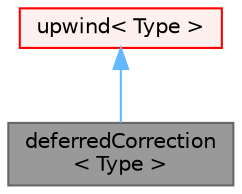 digraph "deferredCorrection&lt; Type &gt;"
{
 // LATEX_PDF_SIZE
  bgcolor="transparent";
  edge [fontname=Helvetica,fontsize=10,labelfontname=Helvetica,labelfontsize=10];
  node [fontname=Helvetica,fontsize=10,shape=box,height=0.2,width=0.4];
  Node1 [id="Node000001",label="deferredCorrection\l\< Type \>",height=0.2,width=0.4,color="gray40", fillcolor="grey60", style="filled", fontcolor="black",tooltip="Deferred correction interpolation scheme wrapper around a run-time selectable base scheme."];
  Node2 -> Node1 [id="edge1_Node000001_Node000002",dir="back",color="steelblue1",style="solid",tooltip=" "];
  Node2 [id="Node000002",label="upwind\< Type \>",height=0.2,width=0.4,color="red", fillcolor="#FFF0F0", style="filled",URL="$classFoam_1_1upwind.html",tooltip="Upwind differencing scheme class."];
}
